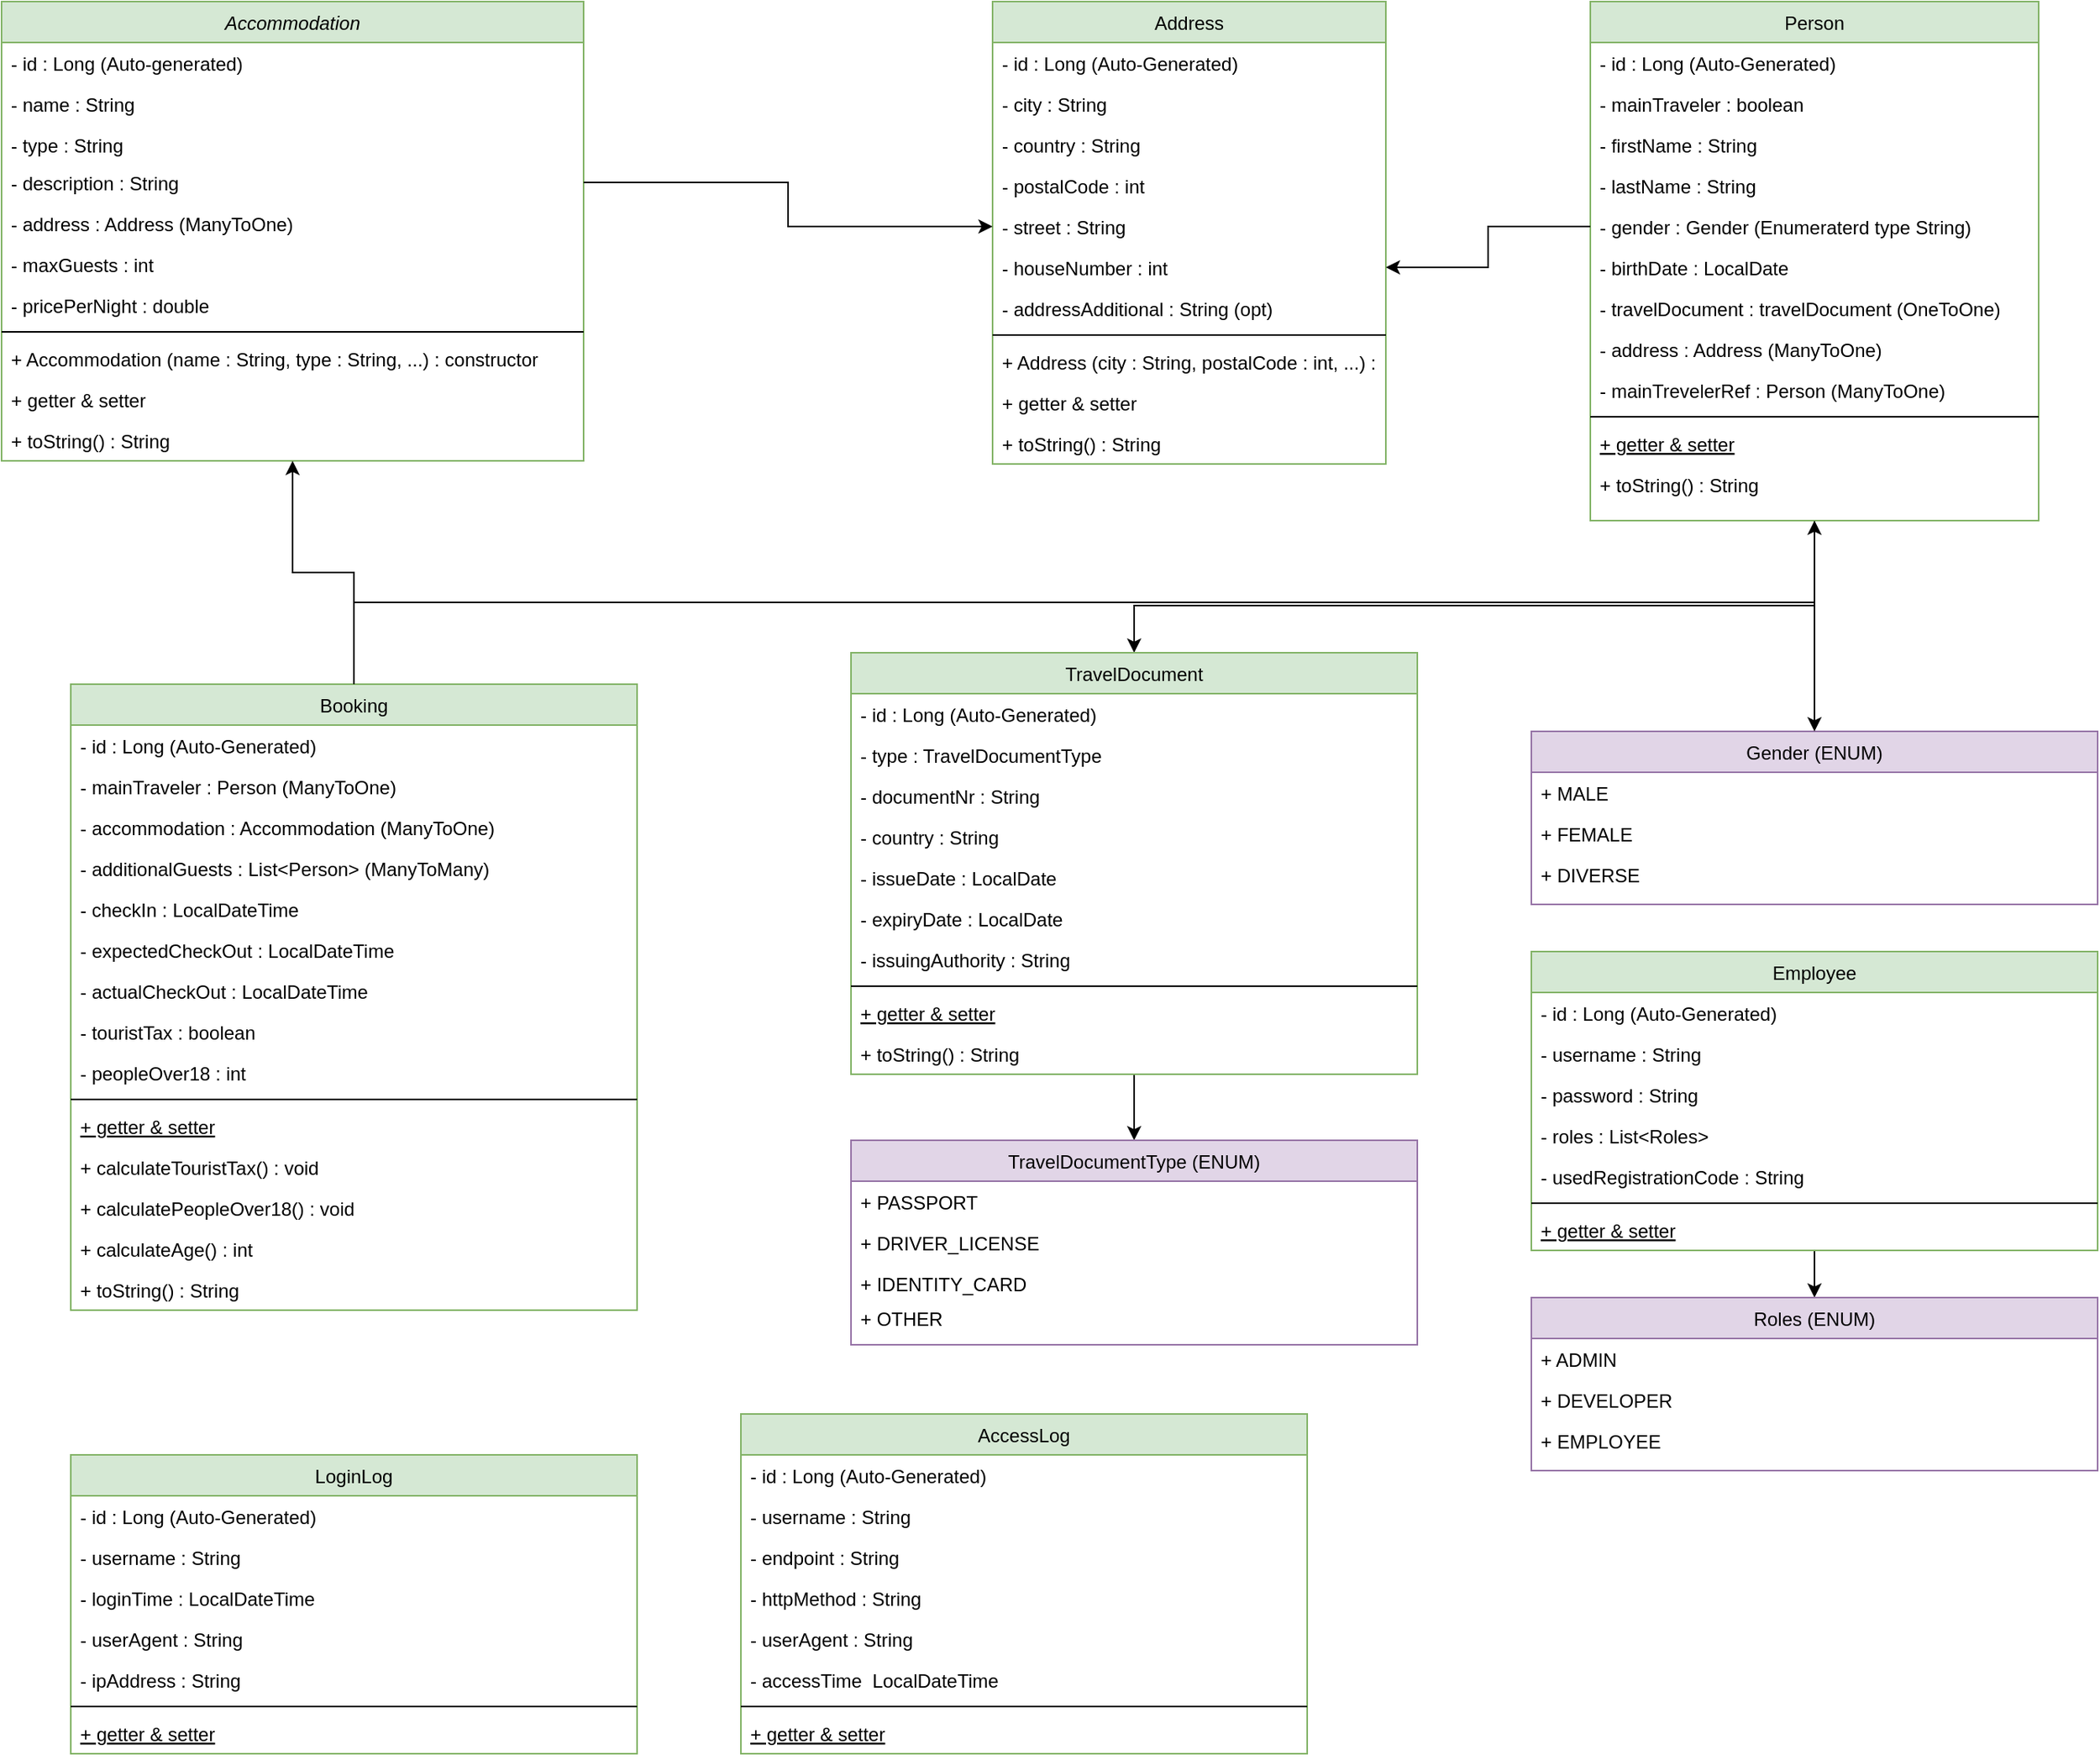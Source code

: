 <mxfile scale="1" border="0" version="24.7.5">
  <diagram id="C5RBs43oDa-KdzZeNtuy" name="Page-1">
    <mxGraphModel dx="2074" dy="1149" grid="1" gridSize="10" guides="1" tooltips="1" connect="1" arrows="1" fold="1" page="1" pageScale="1" pageWidth="827" pageHeight="1169" math="0" shadow="0">
      <root>
        <mxCell id="WIyWlLk6GJQsqaUBKTNV-0" />
        <mxCell id="WIyWlLk6GJQsqaUBKTNV-1" parent="WIyWlLk6GJQsqaUBKTNV-0" />
        <mxCell id="zkfFHV4jXpPFQw0GAbJ--0" value="Accommodation" style="swimlane;fontStyle=2;align=center;verticalAlign=top;childLayout=stackLayout;horizontal=1;startSize=26;horizontalStack=0;resizeParent=1;resizeLast=0;collapsible=1;marginBottom=0;rounded=0;shadow=0;strokeWidth=1;fillColor=#d5e8d4;strokeColor=#82b366;" parent="WIyWlLk6GJQsqaUBKTNV-1" vertex="1">
          <mxGeometry x="10" y="26" width="370" height="292" as="geometry">
            <mxRectangle x="230" y="140" width="160" height="26" as="alternateBounds" />
          </mxGeometry>
        </mxCell>
        <mxCell id="zkfFHV4jXpPFQw0GAbJ--1" value="- id : Long (Auto-generated)&#xa;&#xa;" style="text;align=left;verticalAlign=top;spacingLeft=4;spacingRight=4;overflow=hidden;rotatable=0;points=[[0,0.5],[1,0.5]];portConstraint=eastwest;" parent="zkfFHV4jXpPFQw0GAbJ--0" vertex="1">
          <mxGeometry y="26" width="370" height="26" as="geometry" />
        </mxCell>
        <mxCell id="zkfFHV4jXpPFQw0GAbJ--2" value="- name : String" style="text;align=left;verticalAlign=top;spacingLeft=4;spacingRight=4;overflow=hidden;rotatable=0;points=[[0,0.5],[1,0.5]];portConstraint=eastwest;rounded=0;shadow=0;html=0;" parent="zkfFHV4jXpPFQw0GAbJ--0" vertex="1">
          <mxGeometry y="52" width="370" height="26" as="geometry" />
        </mxCell>
        <mxCell id="zkfFHV4jXpPFQw0GAbJ--3" value="- type : String" style="text;align=left;verticalAlign=top;spacingLeft=4;spacingRight=4;overflow=hidden;rotatable=0;points=[[0,0.5],[1,0.5]];portConstraint=eastwest;rounded=0;shadow=0;html=0;" parent="zkfFHV4jXpPFQw0GAbJ--0" vertex="1">
          <mxGeometry y="78" width="370" height="24" as="geometry" />
        </mxCell>
        <mxCell id="lRpwmT4PMg6yvVuO-Ubb-0" value="- description : String" style="text;align=left;verticalAlign=top;spacingLeft=4;spacingRight=4;overflow=hidden;rotatable=0;points=[[0,0.5],[1,0.5]];portConstraint=eastwest;rounded=0;shadow=0;html=0;" parent="zkfFHV4jXpPFQw0GAbJ--0" vertex="1">
          <mxGeometry y="102" width="370" height="26" as="geometry" />
        </mxCell>
        <mxCell id="lRpwmT4PMg6yvVuO-Ubb-1" value="- address : Address (ManyToOne)" style="text;align=left;verticalAlign=top;spacingLeft=4;spacingRight=4;overflow=hidden;rotatable=0;points=[[0,0.5],[1,0.5]];portConstraint=eastwest;rounded=0;shadow=0;html=0;" parent="zkfFHV4jXpPFQw0GAbJ--0" vertex="1">
          <mxGeometry y="128" width="370" height="26" as="geometry" />
        </mxCell>
        <mxCell id="lRpwmT4PMg6yvVuO-Ubb-2" value="- maxGuests : int" style="text;align=left;verticalAlign=top;spacingLeft=4;spacingRight=4;overflow=hidden;rotatable=0;points=[[0,0.5],[1,0.5]];portConstraint=eastwest;rounded=0;shadow=0;html=0;" parent="zkfFHV4jXpPFQw0GAbJ--0" vertex="1">
          <mxGeometry y="154" width="370" height="26" as="geometry" />
        </mxCell>
        <mxCell id="lRpwmT4PMg6yvVuO-Ubb-3" value="- pricePerNight : double" style="text;align=left;verticalAlign=top;spacingLeft=4;spacingRight=4;overflow=hidden;rotatable=0;points=[[0,0.5],[1,0.5]];portConstraint=eastwest;rounded=0;shadow=0;html=0;" parent="zkfFHV4jXpPFQw0GAbJ--0" vertex="1">
          <mxGeometry y="180" width="370" height="26" as="geometry" />
        </mxCell>
        <mxCell id="zkfFHV4jXpPFQw0GAbJ--4" value="" style="line;html=1;strokeWidth=1;align=left;verticalAlign=middle;spacingTop=-1;spacingLeft=3;spacingRight=3;rotatable=0;labelPosition=right;points=[];portConstraint=eastwest;" parent="zkfFHV4jXpPFQw0GAbJ--0" vertex="1">
          <mxGeometry y="206" width="370" height="8" as="geometry" />
        </mxCell>
        <mxCell id="zkfFHV4jXpPFQw0GAbJ--5" value="+ Accommodation (name : String, type : String, ...) : constructor" style="text;align=left;verticalAlign=top;spacingLeft=4;spacingRight=4;overflow=hidden;rotatable=0;points=[[0,0.5],[1,0.5]];portConstraint=eastwest;" parent="zkfFHV4jXpPFQw0GAbJ--0" vertex="1">
          <mxGeometry y="214" width="370" height="26" as="geometry" />
        </mxCell>
        <mxCell id="lRpwmT4PMg6yvVuO-Ubb-4" value="+ getter &amp; setter" style="text;align=left;verticalAlign=top;spacingLeft=4;spacingRight=4;overflow=hidden;rotatable=0;points=[[0,0.5],[1,0.5]];portConstraint=eastwest;" parent="zkfFHV4jXpPFQw0GAbJ--0" vertex="1">
          <mxGeometry y="240" width="370" height="26" as="geometry" />
        </mxCell>
        <mxCell id="lRpwmT4PMg6yvVuO-Ubb-79" value="+ toString() : String" style="text;align=left;verticalAlign=top;spacingLeft=4;spacingRight=4;overflow=hidden;rotatable=0;points=[[0,0.5],[1,0.5]];portConstraint=eastwest;" parent="zkfFHV4jXpPFQw0GAbJ--0" vertex="1">
          <mxGeometry y="266" width="370" height="26" as="geometry" />
        </mxCell>
        <mxCell id="lRpwmT4PMg6yvVuO-Ubb-92" style="edgeStyle=orthogonalEdgeStyle;rounded=0;orthogonalLoop=1;jettySize=auto;html=1;exitX=0.5;exitY=0;exitDx=0;exitDy=0;entryX=0.5;entryY=1;entryDx=0;entryDy=0;" parent="WIyWlLk6GJQsqaUBKTNV-1" source="zkfFHV4jXpPFQw0GAbJ--6" target="zkfFHV4jXpPFQw0GAbJ--0" edge="1">
          <mxGeometry relative="1" as="geometry" />
        </mxCell>
        <mxCell id="zkfFHV4jXpPFQw0GAbJ--6" value="Booking" style="swimlane;fontStyle=0;align=center;verticalAlign=top;childLayout=stackLayout;horizontal=1;startSize=26;horizontalStack=0;resizeParent=1;resizeLast=0;collapsible=1;marginBottom=0;rounded=0;shadow=0;strokeWidth=1;fillColor=#d5e8d4;strokeColor=#82b366;" parent="WIyWlLk6GJQsqaUBKTNV-1" vertex="1">
          <mxGeometry x="54" y="460" width="360" height="398" as="geometry">
            <mxRectangle x="130" y="380" width="160" height="26" as="alternateBounds" />
          </mxGeometry>
        </mxCell>
        <mxCell id="zkfFHV4jXpPFQw0GAbJ--7" value="- id : Long (Auto-Generated)" style="text;align=left;verticalAlign=top;spacingLeft=4;spacingRight=4;overflow=hidden;rotatable=0;points=[[0,0.5],[1,0.5]];portConstraint=eastwest;" parent="zkfFHV4jXpPFQw0GAbJ--6" vertex="1">
          <mxGeometry y="26" width="360" height="26" as="geometry" />
        </mxCell>
        <mxCell id="lRpwmT4PMg6yvVuO-Ubb-8" value="- mainTraveler : Person (ManyToOne)" style="text;align=left;verticalAlign=top;spacingLeft=4;spacingRight=4;overflow=hidden;rotatable=0;points=[[0,0.5],[1,0.5]];portConstraint=eastwest;rounded=0;shadow=0;html=0;" parent="zkfFHV4jXpPFQw0GAbJ--6" vertex="1">
          <mxGeometry y="52" width="360" height="26" as="geometry" />
        </mxCell>
        <mxCell id="zkfFHV4jXpPFQw0GAbJ--8" value="- accommodation : Accommodation (ManyToOne)" style="text;align=left;verticalAlign=top;spacingLeft=4;spacingRight=4;overflow=hidden;rotatable=0;points=[[0,0.5],[1,0.5]];portConstraint=eastwest;rounded=0;shadow=0;html=0;" parent="zkfFHV4jXpPFQw0GAbJ--6" vertex="1">
          <mxGeometry y="78" width="360" height="26" as="geometry" />
        </mxCell>
        <mxCell id="lRpwmT4PMg6yvVuO-Ubb-16" value="- additionalGuests : List&lt;Person&gt; (ManyToMany)" style="text;align=left;verticalAlign=top;spacingLeft=4;spacingRight=4;overflow=hidden;rotatable=0;points=[[0,0.5],[1,0.5]];portConstraint=eastwest;rounded=0;shadow=0;html=0;" parent="zkfFHV4jXpPFQw0GAbJ--6" vertex="1">
          <mxGeometry y="104" width="360" height="26" as="geometry" />
        </mxCell>
        <mxCell id="lRpwmT4PMg6yvVuO-Ubb-26" value="- checkIn : LocalDateTime" style="text;align=left;verticalAlign=top;spacingLeft=4;spacingRight=4;overflow=hidden;rotatable=0;points=[[0,0.5],[1,0.5]];portConstraint=eastwest;rounded=0;shadow=0;html=0;" parent="zkfFHV4jXpPFQw0GAbJ--6" vertex="1">
          <mxGeometry y="130" width="360" height="26" as="geometry" />
        </mxCell>
        <mxCell id="lRpwmT4PMg6yvVuO-Ubb-27" value="- expectedCheckOut : LocalDateTime" style="text;align=left;verticalAlign=top;spacingLeft=4;spacingRight=4;overflow=hidden;rotatable=0;points=[[0,0.5],[1,0.5]];portConstraint=eastwest;rounded=0;shadow=0;html=0;" parent="zkfFHV4jXpPFQw0GAbJ--6" vertex="1">
          <mxGeometry y="156" width="360" height="26" as="geometry" />
        </mxCell>
        <mxCell id="lRpwmT4PMg6yvVuO-Ubb-28" value="- actualCheckOut : LocalDateTime" style="text;align=left;verticalAlign=top;spacingLeft=4;spacingRight=4;overflow=hidden;rotatable=0;points=[[0,0.5],[1,0.5]];portConstraint=eastwest;rounded=0;shadow=0;html=0;" parent="zkfFHV4jXpPFQw0GAbJ--6" vertex="1">
          <mxGeometry y="182" width="360" height="26" as="geometry" />
        </mxCell>
        <mxCell id="lRpwmT4PMg6yvVuO-Ubb-25" value="- touristTax : boolean" style="text;align=left;verticalAlign=top;spacingLeft=4;spacingRight=4;overflow=hidden;rotatable=0;points=[[0,0.5],[1,0.5]];portConstraint=eastwest;rounded=0;shadow=0;html=0;" parent="zkfFHV4jXpPFQw0GAbJ--6" vertex="1">
          <mxGeometry y="208" width="360" height="26" as="geometry" />
        </mxCell>
        <mxCell id="lRpwmT4PMg6yvVuO-Ubb-29" value="- peopleOver18 : int" style="text;align=left;verticalAlign=top;spacingLeft=4;spacingRight=4;overflow=hidden;rotatable=0;points=[[0,0.5],[1,0.5]];portConstraint=eastwest;rounded=0;shadow=0;html=0;" parent="zkfFHV4jXpPFQw0GAbJ--6" vertex="1">
          <mxGeometry y="234" width="360" height="26" as="geometry" />
        </mxCell>
        <mxCell id="zkfFHV4jXpPFQw0GAbJ--9" value="" style="line;html=1;strokeWidth=1;align=left;verticalAlign=middle;spacingTop=-1;spacingLeft=3;spacingRight=3;rotatable=0;labelPosition=right;points=[];portConstraint=eastwest;" parent="zkfFHV4jXpPFQw0GAbJ--6" vertex="1">
          <mxGeometry y="260" width="360" height="8" as="geometry" />
        </mxCell>
        <mxCell id="zkfFHV4jXpPFQw0GAbJ--10" value="+ getter &amp; setter" style="text;align=left;verticalAlign=top;spacingLeft=4;spacingRight=4;overflow=hidden;rotatable=0;points=[[0,0.5],[1,0.5]];portConstraint=eastwest;fontStyle=4" parent="zkfFHV4jXpPFQw0GAbJ--6" vertex="1">
          <mxGeometry y="268" width="360" height="26" as="geometry" />
        </mxCell>
        <mxCell id="zkfFHV4jXpPFQw0GAbJ--11" value="+ calculateTouristTax() : void" style="text;align=left;verticalAlign=top;spacingLeft=4;spacingRight=4;overflow=hidden;rotatable=0;points=[[0,0.5],[1,0.5]];portConstraint=eastwest;" parent="zkfFHV4jXpPFQw0GAbJ--6" vertex="1">
          <mxGeometry y="294" width="360" height="26" as="geometry" />
        </mxCell>
        <mxCell id="lRpwmT4PMg6yvVuO-Ubb-30" value="+ calculatePeopleOver18() : void" style="text;align=left;verticalAlign=top;spacingLeft=4;spacingRight=4;overflow=hidden;rotatable=0;points=[[0,0.5],[1,0.5]];portConstraint=eastwest;" parent="zkfFHV4jXpPFQw0GAbJ--6" vertex="1">
          <mxGeometry y="320" width="360" height="26" as="geometry" />
        </mxCell>
        <mxCell id="lRpwmT4PMg6yvVuO-Ubb-31" value="+ calculateAge() : int&#xa;" style="text;align=left;verticalAlign=top;spacingLeft=4;spacingRight=4;overflow=hidden;rotatable=0;points=[[0,0.5],[1,0.5]];portConstraint=eastwest;" parent="zkfFHV4jXpPFQw0GAbJ--6" vertex="1">
          <mxGeometry y="346" width="360" height="26" as="geometry" />
        </mxCell>
        <mxCell id="lRpwmT4PMg6yvVuO-Ubb-80" value="+ toString() : String" style="text;align=left;verticalAlign=top;spacingLeft=4;spacingRight=4;overflow=hidden;rotatable=0;points=[[0,0.5],[1,0.5]];portConstraint=eastwest;" parent="zkfFHV4jXpPFQw0GAbJ--6" vertex="1">
          <mxGeometry y="372" width="360" height="26" as="geometry" />
        </mxCell>
        <mxCell id="zkfFHV4jXpPFQw0GAbJ--17" value="Address" style="swimlane;fontStyle=0;align=center;verticalAlign=top;childLayout=stackLayout;horizontal=1;startSize=26;horizontalStack=0;resizeParent=1;resizeLast=0;collapsible=1;marginBottom=0;rounded=0;shadow=0;strokeWidth=1;fillColor=#d5e8d4;strokeColor=#82b366;" parent="WIyWlLk6GJQsqaUBKTNV-1" vertex="1">
          <mxGeometry x="640" y="26" width="250" height="294" as="geometry">
            <mxRectangle x="550" y="140" width="160" height="26" as="alternateBounds" />
          </mxGeometry>
        </mxCell>
        <mxCell id="zkfFHV4jXpPFQw0GAbJ--18" value="- id : Long (Auto-Generated)" style="text;align=left;verticalAlign=top;spacingLeft=4;spacingRight=4;overflow=hidden;rotatable=0;points=[[0,0.5],[1,0.5]];portConstraint=eastwest;" parent="zkfFHV4jXpPFQw0GAbJ--17" vertex="1">
          <mxGeometry y="26" width="250" height="26" as="geometry" />
        </mxCell>
        <mxCell id="zkfFHV4jXpPFQw0GAbJ--19" value="- city : String" style="text;align=left;verticalAlign=top;spacingLeft=4;spacingRight=4;overflow=hidden;rotatable=0;points=[[0,0.5],[1,0.5]];portConstraint=eastwest;rounded=0;shadow=0;html=0;" parent="zkfFHV4jXpPFQw0GAbJ--17" vertex="1">
          <mxGeometry y="52" width="250" height="26" as="geometry" />
        </mxCell>
        <mxCell id="1_Q6b2u7YR4gLn_ns1yN-0" value="- country : String" style="text;align=left;verticalAlign=top;spacingLeft=4;spacingRight=4;overflow=hidden;rotatable=0;points=[[0,0.5],[1,0.5]];portConstraint=eastwest;rounded=0;shadow=0;html=0;" vertex="1" parent="zkfFHV4jXpPFQw0GAbJ--17">
          <mxGeometry y="78" width="250" height="26" as="geometry" />
        </mxCell>
        <mxCell id="zkfFHV4jXpPFQw0GAbJ--20" value="- postalCode : int" style="text;align=left;verticalAlign=top;spacingLeft=4;spacingRight=4;overflow=hidden;rotatable=0;points=[[0,0.5],[1,0.5]];portConstraint=eastwest;rounded=0;shadow=0;html=0;" parent="zkfFHV4jXpPFQw0GAbJ--17" vertex="1">
          <mxGeometry y="104" width="250" height="26" as="geometry" />
        </mxCell>
        <mxCell id="zkfFHV4jXpPFQw0GAbJ--21" value="- street : String" style="text;align=left;verticalAlign=top;spacingLeft=4;spacingRight=4;overflow=hidden;rotatable=0;points=[[0,0.5],[1,0.5]];portConstraint=eastwest;rounded=0;shadow=0;html=0;" parent="zkfFHV4jXpPFQw0GAbJ--17" vertex="1">
          <mxGeometry y="130" width="250" height="26" as="geometry" />
        </mxCell>
        <mxCell id="zkfFHV4jXpPFQw0GAbJ--22" value="- houseNumber : int" style="text;align=left;verticalAlign=top;spacingLeft=4;spacingRight=4;overflow=hidden;rotatable=0;points=[[0,0.5],[1,0.5]];portConstraint=eastwest;rounded=0;shadow=0;html=0;" parent="zkfFHV4jXpPFQw0GAbJ--17" vertex="1">
          <mxGeometry y="156" width="250" height="26" as="geometry" />
        </mxCell>
        <mxCell id="lRpwmT4PMg6yvVuO-Ubb-6" value="- addressAdditional : String (opt)" style="text;align=left;verticalAlign=top;spacingLeft=4;spacingRight=4;overflow=hidden;rotatable=0;points=[[0,0.5],[1,0.5]];portConstraint=eastwest;rounded=0;shadow=0;html=0;" parent="zkfFHV4jXpPFQw0GAbJ--17" vertex="1">
          <mxGeometry y="182" width="250" height="26" as="geometry" />
        </mxCell>
        <mxCell id="zkfFHV4jXpPFQw0GAbJ--23" value="" style="line;html=1;strokeWidth=1;align=left;verticalAlign=middle;spacingTop=-1;spacingLeft=3;spacingRight=3;rotatable=0;labelPosition=right;points=[];portConstraint=eastwest;" parent="zkfFHV4jXpPFQw0GAbJ--17" vertex="1">
          <mxGeometry y="208" width="250" height="8" as="geometry" />
        </mxCell>
        <mxCell id="zkfFHV4jXpPFQw0GAbJ--24" value="+ Address (city : String, postalCode : int, ...) : constructor" style="text;align=left;verticalAlign=top;spacingLeft=4;spacingRight=4;overflow=hidden;rotatable=0;points=[[0,0.5],[1,0.5]];portConstraint=eastwest;" parent="zkfFHV4jXpPFQw0GAbJ--17" vertex="1">
          <mxGeometry y="216" width="250" height="26" as="geometry" />
        </mxCell>
        <mxCell id="zkfFHV4jXpPFQw0GAbJ--25" value="+ getter &amp; setter" style="text;align=left;verticalAlign=top;spacingLeft=4;spacingRight=4;overflow=hidden;rotatable=0;points=[[0,0.5],[1,0.5]];portConstraint=eastwest;" parent="zkfFHV4jXpPFQw0GAbJ--17" vertex="1">
          <mxGeometry y="242" width="250" height="26" as="geometry" />
        </mxCell>
        <mxCell id="lRpwmT4PMg6yvVuO-Ubb-7" value="+ toString() : String" style="text;align=left;verticalAlign=top;spacingLeft=4;spacingRight=4;overflow=hidden;rotatable=0;points=[[0,0.5],[1,0.5]];portConstraint=eastwest;" parent="zkfFHV4jXpPFQw0GAbJ--17" vertex="1">
          <mxGeometry y="268" width="250" height="26" as="geometry" />
        </mxCell>
        <mxCell id="lRpwmT4PMg6yvVuO-Ubb-32" value="Gender (ENUM)" style="swimlane;fontStyle=0;align=center;verticalAlign=top;childLayout=stackLayout;horizontal=1;startSize=26;horizontalStack=0;resizeParent=1;resizeLast=0;collapsible=1;marginBottom=0;rounded=0;shadow=0;strokeWidth=1;fillColor=#e1d5e7;strokeColor=#9673a6;" parent="WIyWlLk6GJQsqaUBKTNV-1" vertex="1">
          <mxGeometry x="982.5" y="490" width="360" height="110" as="geometry">
            <mxRectangle x="130" y="380" width="160" height="26" as="alternateBounds" />
          </mxGeometry>
        </mxCell>
        <mxCell id="lRpwmT4PMg6yvVuO-Ubb-33" value="+ MALE" style="text;align=left;verticalAlign=top;spacingLeft=4;spacingRight=4;overflow=hidden;rotatable=0;points=[[0,0.5],[1,0.5]];portConstraint=eastwest;" parent="lRpwmT4PMg6yvVuO-Ubb-32" vertex="1">
          <mxGeometry y="26" width="360" height="26" as="geometry" />
        </mxCell>
        <mxCell id="lRpwmT4PMg6yvVuO-Ubb-34" value="+ FEMALE" style="text;align=left;verticalAlign=top;spacingLeft=4;spacingRight=4;overflow=hidden;rotatable=0;points=[[0,0.5],[1,0.5]];portConstraint=eastwest;rounded=0;shadow=0;html=0;" parent="lRpwmT4PMg6yvVuO-Ubb-32" vertex="1">
          <mxGeometry y="52" width="360" height="26" as="geometry" />
        </mxCell>
        <mxCell id="lRpwmT4PMg6yvVuO-Ubb-35" value="+ DIVERSE" style="text;align=left;verticalAlign=top;spacingLeft=4;spacingRight=4;overflow=hidden;rotatable=0;points=[[0,0.5],[1,0.5]];portConstraint=eastwest;rounded=0;shadow=0;html=0;" parent="lRpwmT4PMg6yvVuO-Ubb-32" vertex="1">
          <mxGeometry y="78" width="360" height="26" as="geometry" />
        </mxCell>
        <mxCell id="lRpwmT4PMg6yvVuO-Ubb-85" style="edgeStyle=orthogonalEdgeStyle;rounded=0;orthogonalLoop=1;jettySize=auto;html=1;exitX=0.5;exitY=1;exitDx=0;exitDy=0;entryX=0.5;entryY=0;entryDx=0;entryDy=0;" parent="WIyWlLk6GJQsqaUBKTNV-1" source="lRpwmT4PMg6yvVuO-Ubb-47" target="lRpwmT4PMg6yvVuO-Ubb-32" edge="1">
          <mxGeometry relative="1" as="geometry" />
        </mxCell>
        <mxCell id="lRpwmT4PMg6yvVuO-Ubb-86" style="edgeStyle=orthogonalEdgeStyle;rounded=0;orthogonalLoop=1;jettySize=auto;html=1;exitX=0.5;exitY=1;exitDx=0;exitDy=0;entryX=0.5;entryY=0;entryDx=0;entryDy=0;" parent="WIyWlLk6GJQsqaUBKTNV-1" source="lRpwmT4PMg6yvVuO-Ubb-47" target="lRpwmT4PMg6yvVuO-Ubb-64" edge="1">
          <mxGeometry relative="1" as="geometry">
            <Array as="points">
              <mxPoint x="1163" y="410" />
              <mxPoint x="730" y="410" />
            </Array>
          </mxGeometry>
        </mxCell>
        <mxCell id="lRpwmT4PMg6yvVuO-Ubb-47" value="Person" style="swimlane;fontStyle=0;align=center;verticalAlign=top;childLayout=stackLayout;horizontal=1;startSize=26;horizontalStack=0;resizeParent=1;resizeLast=0;collapsible=1;marginBottom=0;rounded=0;shadow=0;strokeWidth=1;fillColor=#d5e8d4;strokeColor=#82b366;" parent="WIyWlLk6GJQsqaUBKTNV-1" vertex="1">
          <mxGeometry x="1020" y="26" width="285" height="330" as="geometry">
            <mxRectangle x="130" y="380" width="160" height="26" as="alternateBounds" />
          </mxGeometry>
        </mxCell>
        <mxCell id="lRpwmT4PMg6yvVuO-Ubb-48" value="- id : Long (Auto-Generated)" style="text;align=left;verticalAlign=top;spacingLeft=4;spacingRight=4;overflow=hidden;rotatable=0;points=[[0,0.5],[1,0.5]];portConstraint=eastwest;" parent="lRpwmT4PMg6yvVuO-Ubb-47" vertex="1">
          <mxGeometry y="26" width="285" height="26" as="geometry" />
        </mxCell>
        <mxCell id="lRpwmT4PMg6yvVuO-Ubb-49" value="- mainTraveler : boolean" style="text;align=left;verticalAlign=top;spacingLeft=4;spacingRight=4;overflow=hidden;rotatable=0;points=[[0,0.5],[1,0.5]];portConstraint=eastwest;rounded=0;shadow=0;html=0;" parent="lRpwmT4PMg6yvVuO-Ubb-47" vertex="1">
          <mxGeometry y="52" width="285" height="26" as="geometry" />
        </mxCell>
        <mxCell id="lRpwmT4PMg6yvVuO-Ubb-50" value="- firstName : String" style="text;align=left;verticalAlign=top;spacingLeft=4;spacingRight=4;overflow=hidden;rotatable=0;points=[[0,0.5],[1,0.5]];portConstraint=eastwest;rounded=0;shadow=0;html=0;" parent="lRpwmT4PMg6yvVuO-Ubb-47" vertex="1">
          <mxGeometry y="78" width="285" height="26" as="geometry" />
        </mxCell>
        <mxCell id="lRpwmT4PMg6yvVuO-Ubb-51" value="- lastName : String" style="text;align=left;verticalAlign=top;spacingLeft=4;spacingRight=4;overflow=hidden;rotatable=0;points=[[0,0.5],[1,0.5]];portConstraint=eastwest;rounded=0;shadow=0;html=0;" parent="lRpwmT4PMg6yvVuO-Ubb-47" vertex="1">
          <mxGeometry y="104" width="285" height="26" as="geometry" />
        </mxCell>
        <mxCell id="lRpwmT4PMg6yvVuO-Ubb-52" value="- gender : Gender (Enumeraterd type String)" style="text;align=left;verticalAlign=top;spacingLeft=4;spacingRight=4;overflow=hidden;rotatable=0;points=[[0,0.5],[1,0.5]];portConstraint=eastwest;rounded=0;shadow=0;html=0;" parent="lRpwmT4PMg6yvVuO-Ubb-47" vertex="1">
          <mxGeometry y="130" width="285" height="26" as="geometry" />
        </mxCell>
        <mxCell id="lRpwmT4PMg6yvVuO-Ubb-53" value="- birthDate : LocalDate" style="text;align=left;verticalAlign=top;spacingLeft=4;spacingRight=4;overflow=hidden;rotatable=0;points=[[0,0.5],[1,0.5]];portConstraint=eastwest;rounded=0;shadow=0;html=0;" parent="lRpwmT4PMg6yvVuO-Ubb-47" vertex="1">
          <mxGeometry y="156" width="285" height="26" as="geometry" />
        </mxCell>
        <mxCell id="lRpwmT4PMg6yvVuO-Ubb-54" value="- travelDocument : travelDocument (OneToOne)" style="text;align=left;verticalAlign=top;spacingLeft=4;spacingRight=4;overflow=hidden;rotatable=0;points=[[0,0.5],[1,0.5]];portConstraint=eastwest;rounded=0;shadow=0;html=0;" parent="lRpwmT4PMg6yvVuO-Ubb-47" vertex="1">
          <mxGeometry y="182" width="285" height="26" as="geometry" />
        </mxCell>
        <mxCell id="lRpwmT4PMg6yvVuO-Ubb-55" value="- address : Address (ManyToOne)" style="text;align=left;verticalAlign=top;spacingLeft=4;spacingRight=4;overflow=hidden;rotatable=0;points=[[0,0.5],[1,0.5]];portConstraint=eastwest;rounded=0;shadow=0;html=0;" parent="lRpwmT4PMg6yvVuO-Ubb-47" vertex="1">
          <mxGeometry y="208" width="285" height="26" as="geometry" />
        </mxCell>
        <mxCell id="lRpwmT4PMg6yvVuO-Ubb-56" value="- mainTrevelerRef : Person (ManyToOne)" style="text;align=left;verticalAlign=top;spacingLeft=4;spacingRight=4;overflow=hidden;rotatable=0;points=[[0,0.5],[1,0.5]];portConstraint=eastwest;rounded=0;shadow=0;html=0;" parent="lRpwmT4PMg6yvVuO-Ubb-47" vertex="1">
          <mxGeometry y="234" width="285" height="26" as="geometry" />
        </mxCell>
        <mxCell id="lRpwmT4PMg6yvVuO-Ubb-57" value="" style="line;html=1;strokeWidth=1;align=left;verticalAlign=middle;spacingTop=-1;spacingLeft=3;spacingRight=3;rotatable=0;labelPosition=right;points=[];portConstraint=eastwest;" parent="lRpwmT4PMg6yvVuO-Ubb-47" vertex="1">
          <mxGeometry y="260" width="285" height="8" as="geometry" />
        </mxCell>
        <mxCell id="lRpwmT4PMg6yvVuO-Ubb-58" value="+ getter &amp; setter" style="text;align=left;verticalAlign=top;spacingLeft=4;spacingRight=4;overflow=hidden;rotatable=0;points=[[0,0.5],[1,0.5]];portConstraint=eastwest;fontStyle=4" parent="lRpwmT4PMg6yvVuO-Ubb-47" vertex="1">
          <mxGeometry y="268" width="285" height="26" as="geometry" />
        </mxCell>
        <mxCell id="lRpwmT4PMg6yvVuO-Ubb-62" value="+ toString() : String" style="text;align=left;verticalAlign=top;spacingLeft=4;spacingRight=4;overflow=hidden;rotatable=0;points=[[0,0.5],[1,0.5]];portConstraint=eastwest;" parent="lRpwmT4PMg6yvVuO-Ubb-47" vertex="1">
          <mxGeometry y="294" width="285" height="26" as="geometry" />
        </mxCell>
        <mxCell id="m50Kii-da7iGsxnIqlY9-5" style="edgeStyle=orthogonalEdgeStyle;rounded=0;orthogonalLoop=1;jettySize=auto;html=1;exitX=0.5;exitY=1;exitDx=0;exitDy=0;entryX=0.5;entryY=0;entryDx=0;entryDy=0;" parent="WIyWlLk6GJQsqaUBKTNV-1" source="lRpwmT4PMg6yvVuO-Ubb-64" target="m50Kii-da7iGsxnIqlY9-0" edge="1">
          <mxGeometry relative="1" as="geometry" />
        </mxCell>
        <mxCell id="lRpwmT4PMg6yvVuO-Ubb-64" value="TravelDocument" style="swimlane;fontStyle=0;align=center;verticalAlign=top;childLayout=stackLayout;horizontal=1;startSize=26;horizontalStack=0;resizeParent=1;resizeLast=0;collapsible=1;marginBottom=0;rounded=0;shadow=0;strokeWidth=1;fillColor=#d5e8d4;strokeColor=#82b366;" parent="WIyWlLk6GJQsqaUBKTNV-1" vertex="1">
          <mxGeometry x="550" y="440" width="360" height="268" as="geometry">
            <mxRectangle x="130" y="380" width="160" height="26" as="alternateBounds" />
          </mxGeometry>
        </mxCell>
        <mxCell id="lRpwmT4PMg6yvVuO-Ubb-65" value="- id : Long (Auto-Generated)" style="text;align=left;verticalAlign=top;spacingLeft=4;spacingRight=4;overflow=hidden;rotatable=0;points=[[0,0.5],[1,0.5]];portConstraint=eastwest;" parent="lRpwmT4PMg6yvVuO-Ubb-64" vertex="1">
          <mxGeometry y="26" width="360" height="26" as="geometry" />
        </mxCell>
        <mxCell id="lRpwmT4PMg6yvVuO-Ubb-66" value="- type : TravelDocumentType" style="text;align=left;verticalAlign=top;spacingLeft=4;spacingRight=4;overflow=hidden;rotatable=0;points=[[0,0.5],[1,0.5]];portConstraint=eastwest;rounded=0;shadow=0;html=0;" parent="lRpwmT4PMg6yvVuO-Ubb-64" vertex="1">
          <mxGeometry y="52" width="360" height="26" as="geometry" />
        </mxCell>
        <mxCell id="m50Kii-da7iGsxnIqlY9-6" value="- documentNr : String" style="text;align=left;verticalAlign=top;spacingLeft=4;spacingRight=4;overflow=hidden;rotatable=0;points=[[0,0.5],[1,0.5]];portConstraint=eastwest;rounded=0;shadow=0;html=0;" parent="lRpwmT4PMg6yvVuO-Ubb-64" vertex="1">
          <mxGeometry y="78" width="360" height="26" as="geometry" />
        </mxCell>
        <mxCell id="lRpwmT4PMg6yvVuO-Ubb-67" value="- country : String" style="text;align=left;verticalAlign=top;spacingLeft=4;spacingRight=4;overflow=hidden;rotatable=0;points=[[0,0.5],[1,0.5]];portConstraint=eastwest;rounded=0;shadow=0;html=0;" parent="lRpwmT4PMg6yvVuO-Ubb-64" vertex="1">
          <mxGeometry y="104" width="360" height="26" as="geometry" />
        </mxCell>
        <mxCell id="lRpwmT4PMg6yvVuO-Ubb-68" value="- issueDate : LocalDate&#xa;" style="text;align=left;verticalAlign=top;spacingLeft=4;spacingRight=4;overflow=hidden;rotatable=0;points=[[0,0.5],[1,0.5]];portConstraint=eastwest;rounded=0;shadow=0;html=0;" parent="lRpwmT4PMg6yvVuO-Ubb-64" vertex="1">
          <mxGeometry y="130" width="360" height="26" as="geometry" />
        </mxCell>
        <mxCell id="m50Kii-da7iGsxnIqlY9-7" value="- expiryDate : LocalDate" style="text;align=left;verticalAlign=top;spacingLeft=4;spacingRight=4;overflow=hidden;rotatable=0;points=[[0,0.5],[1,0.5]];portConstraint=eastwest;rounded=0;shadow=0;html=0;" parent="lRpwmT4PMg6yvVuO-Ubb-64" vertex="1">
          <mxGeometry y="156" width="360" height="26" as="geometry" />
        </mxCell>
        <mxCell id="lRpwmT4PMg6yvVuO-Ubb-69" value="- issuingAuthority : String" style="text;align=left;verticalAlign=top;spacingLeft=4;spacingRight=4;overflow=hidden;rotatable=0;points=[[0,0.5],[1,0.5]];portConstraint=eastwest;rounded=0;shadow=0;html=0;" parent="lRpwmT4PMg6yvVuO-Ubb-64" vertex="1">
          <mxGeometry y="182" width="360" height="26" as="geometry" />
        </mxCell>
        <mxCell id="lRpwmT4PMg6yvVuO-Ubb-74" value="" style="line;html=1;strokeWidth=1;align=left;verticalAlign=middle;spacingTop=-1;spacingLeft=3;spacingRight=3;rotatable=0;labelPosition=right;points=[];portConstraint=eastwest;" parent="lRpwmT4PMg6yvVuO-Ubb-64" vertex="1">
          <mxGeometry y="208" width="360" height="8" as="geometry" />
        </mxCell>
        <mxCell id="lRpwmT4PMg6yvVuO-Ubb-75" value="+ getter &amp; setter" style="text;align=left;verticalAlign=top;spacingLeft=4;spacingRight=4;overflow=hidden;rotatable=0;points=[[0,0.5],[1,0.5]];portConstraint=eastwest;fontStyle=4" parent="lRpwmT4PMg6yvVuO-Ubb-64" vertex="1">
          <mxGeometry y="216" width="360" height="26" as="geometry" />
        </mxCell>
        <mxCell id="lRpwmT4PMg6yvVuO-Ubb-81" value="+ toString() : String" style="text;align=left;verticalAlign=top;spacingLeft=4;spacingRight=4;overflow=hidden;rotatable=0;points=[[0,0.5],[1,0.5]];portConstraint=eastwest;" parent="lRpwmT4PMg6yvVuO-Ubb-64" vertex="1">
          <mxGeometry y="242" width="360" height="26" as="geometry" />
        </mxCell>
        <mxCell id="lRpwmT4PMg6yvVuO-Ubb-87" style="edgeStyle=orthogonalEdgeStyle;rounded=0;orthogonalLoop=1;jettySize=auto;html=1;exitX=0;exitY=0.5;exitDx=0;exitDy=0;entryX=1;entryY=0.5;entryDx=0;entryDy=0;" parent="WIyWlLk6GJQsqaUBKTNV-1" source="lRpwmT4PMg6yvVuO-Ubb-52" target="zkfFHV4jXpPFQw0GAbJ--22" edge="1">
          <mxGeometry relative="1" as="geometry" />
        </mxCell>
        <mxCell id="lRpwmT4PMg6yvVuO-Ubb-89" style="edgeStyle=orthogonalEdgeStyle;rounded=0;orthogonalLoop=1;jettySize=auto;html=1;exitX=1;exitY=0.5;exitDx=0;exitDy=0;entryX=0;entryY=0.5;entryDx=0;entryDy=0;" parent="WIyWlLk6GJQsqaUBKTNV-1" source="lRpwmT4PMg6yvVuO-Ubb-0" target="zkfFHV4jXpPFQw0GAbJ--21" edge="1">
          <mxGeometry relative="1" as="geometry">
            <mxPoint x="630" y="141" as="targetPoint" />
          </mxGeometry>
        </mxCell>
        <mxCell id="lRpwmT4PMg6yvVuO-Ubb-90" style="edgeStyle=orthogonalEdgeStyle;rounded=0;orthogonalLoop=1;jettySize=auto;html=1;exitX=0.5;exitY=0;exitDx=0;exitDy=0;entryX=0.5;entryY=1;entryDx=0;entryDy=0;" parent="WIyWlLk6GJQsqaUBKTNV-1" source="zkfFHV4jXpPFQw0GAbJ--6" target="lRpwmT4PMg6yvVuO-Ubb-47" edge="1">
          <mxGeometry relative="1" as="geometry" />
        </mxCell>
        <mxCell id="m50Kii-da7iGsxnIqlY9-0" value="TravelDocumentType (ENUM)" style="swimlane;fontStyle=0;align=center;verticalAlign=top;childLayout=stackLayout;horizontal=1;startSize=26;horizontalStack=0;resizeParent=1;resizeLast=0;collapsible=1;marginBottom=0;rounded=0;shadow=0;strokeWidth=1;fillColor=#e1d5e7;strokeColor=#9673a6;" parent="WIyWlLk6GJQsqaUBKTNV-1" vertex="1">
          <mxGeometry x="550" y="750" width="360" height="130" as="geometry">
            <mxRectangle x="130" y="380" width="160" height="26" as="alternateBounds" />
          </mxGeometry>
        </mxCell>
        <mxCell id="m50Kii-da7iGsxnIqlY9-1" value="+ PASSPORT" style="text;align=left;verticalAlign=top;spacingLeft=4;spacingRight=4;overflow=hidden;rotatable=0;points=[[0,0.5],[1,0.5]];portConstraint=eastwest;" parent="m50Kii-da7iGsxnIqlY9-0" vertex="1">
          <mxGeometry y="26" width="360" height="26" as="geometry" />
        </mxCell>
        <mxCell id="m50Kii-da7iGsxnIqlY9-2" value="+ DRIVER_LICENSE" style="text;align=left;verticalAlign=top;spacingLeft=4;spacingRight=4;overflow=hidden;rotatable=0;points=[[0,0.5],[1,0.5]];portConstraint=eastwest;rounded=0;shadow=0;html=0;" parent="m50Kii-da7iGsxnIqlY9-0" vertex="1">
          <mxGeometry y="52" width="360" height="26" as="geometry" />
        </mxCell>
        <mxCell id="m50Kii-da7iGsxnIqlY9-4" value="+ IDENTITY_CARD" style="text;align=left;verticalAlign=top;spacingLeft=4;spacingRight=4;overflow=hidden;rotatable=0;points=[[0,0.5],[1,0.5]];portConstraint=eastwest;rounded=0;shadow=0;html=0;" parent="m50Kii-da7iGsxnIqlY9-0" vertex="1">
          <mxGeometry y="78" width="360" height="22" as="geometry" />
        </mxCell>
        <mxCell id="m50Kii-da7iGsxnIqlY9-3" value="+ OTHER" style="text;align=left;verticalAlign=top;spacingLeft=4;spacingRight=4;overflow=hidden;rotatable=0;points=[[0,0.5],[1,0.5]];portConstraint=eastwest;rounded=0;shadow=0;html=0;" parent="m50Kii-da7iGsxnIqlY9-0" vertex="1">
          <mxGeometry y="100" width="360" height="26" as="geometry" />
        </mxCell>
        <mxCell id="1_Q6b2u7YR4gLn_ns1yN-18" style="edgeStyle=orthogonalEdgeStyle;rounded=0;orthogonalLoop=1;jettySize=auto;html=1;exitX=0.5;exitY=1;exitDx=0;exitDy=0;entryX=0.5;entryY=0;entryDx=0;entryDy=0;" edge="1" parent="WIyWlLk6GJQsqaUBKTNV-1" source="1_Q6b2u7YR4gLn_ns1yN-1" target="1_Q6b2u7YR4gLn_ns1yN-13">
          <mxGeometry relative="1" as="geometry" />
        </mxCell>
        <mxCell id="1_Q6b2u7YR4gLn_ns1yN-1" value="Employee" style="swimlane;fontStyle=0;align=center;verticalAlign=top;childLayout=stackLayout;horizontal=1;startSize=26;horizontalStack=0;resizeParent=1;resizeLast=0;collapsible=1;marginBottom=0;rounded=0;shadow=0;strokeWidth=1;fillColor=#d5e8d4;strokeColor=#82b366;" vertex="1" parent="WIyWlLk6GJQsqaUBKTNV-1">
          <mxGeometry x="982.5" y="630" width="360" height="190" as="geometry">
            <mxRectangle x="130" y="380" width="160" height="26" as="alternateBounds" />
          </mxGeometry>
        </mxCell>
        <mxCell id="1_Q6b2u7YR4gLn_ns1yN-2" value="- id : Long (Auto-Generated)" style="text;align=left;verticalAlign=top;spacingLeft=4;spacingRight=4;overflow=hidden;rotatable=0;points=[[0,0.5],[1,0.5]];portConstraint=eastwest;" vertex="1" parent="1_Q6b2u7YR4gLn_ns1yN-1">
          <mxGeometry y="26" width="360" height="26" as="geometry" />
        </mxCell>
        <mxCell id="1_Q6b2u7YR4gLn_ns1yN-3" value="- username : String" style="text;align=left;verticalAlign=top;spacingLeft=4;spacingRight=4;overflow=hidden;rotatable=0;points=[[0,0.5],[1,0.5]];portConstraint=eastwest;rounded=0;shadow=0;html=0;" vertex="1" parent="1_Q6b2u7YR4gLn_ns1yN-1">
          <mxGeometry y="52" width="360" height="26" as="geometry" />
        </mxCell>
        <mxCell id="1_Q6b2u7YR4gLn_ns1yN-4" value="- password : String" style="text;align=left;verticalAlign=top;spacingLeft=4;spacingRight=4;overflow=hidden;rotatable=0;points=[[0,0.5],[1,0.5]];portConstraint=eastwest;rounded=0;shadow=0;html=0;" vertex="1" parent="1_Q6b2u7YR4gLn_ns1yN-1">
          <mxGeometry y="78" width="360" height="26" as="geometry" />
        </mxCell>
        <mxCell id="1_Q6b2u7YR4gLn_ns1yN-5" value="- roles : List&lt;Roles&gt;" style="text;align=left;verticalAlign=top;spacingLeft=4;spacingRight=4;overflow=hidden;rotatable=0;points=[[0,0.5],[1,0.5]];portConstraint=eastwest;rounded=0;shadow=0;html=0;" vertex="1" parent="1_Q6b2u7YR4gLn_ns1yN-1">
          <mxGeometry y="104" width="360" height="26" as="geometry" />
        </mxCell>
        <mxCell id="1_Q6b2u7YR4gLn_ns1yN-19" value="- usedRegistrationCode : String" style="text;align=left;verticalAlign=top;spacingLeft=4;spacingRight=4;overflow=hidden;rotatable=0;points=[[0,0.5],[1,0.5]];portConstraint=eastwest;rounded=0;shadow=0;html=0;" vertex="1" parent="1_Q6b2u7YR4gLn_ns1yN-1">
          <mxGeometry y="130" width="360" height="26" as="geometry" />
        </mxCell>
        <mxCell id="1_Q6b2u7YR4gLn_ns1yN-9" value="" style="line;html=1;strokeWidth=1;align=left;verticalAlign=middle;spacingTop=-1;spacingLeft=3;spacingRight=3;rotatable=0;labelPosition=right;points=[];portConstraint=eastwest;" vertex="1" parent="1_Q6b2u7YR4gLn_ns1yN-1">
          <mxGeometry y="156" width="360" height="8" as="geometry" />
        </mxCell>
        <mxCell id="1_Q6b2u7YR4gLn_ns1yN-10" value="+ getter &amp; setter" style="text;align=left;verticalAlign=top;spacingLeft=4;spacingRight=4;overflow=hidden;rotatable=0;points=[[0,0.5],[1,0.5]];portConstraint=eastwest;fontStyle=4" vertex="1" parent="1_Q6b2u7YR4gLn_ns1yN-1">
          <mxGeometry y="164" width="360" height="26" as="geometry" />
        </mxCell>
        <mxCell id="1_Q6b2u7YR4gLn_ns1yN-13" value="Roles (ENUM)" style="swimlane;fontStyle=0;align=center;verticalAlign=top;childLayout=stackLayout;horizontal=1;startSize=26;horizontalStack=0;resizeParent=1;resizeLast=0;collapsible=1;marginBottom=0;rounded=0;shadow=0;strokeWidth=1;fillColor=#e1d5e7;strokeColor=#9673a6;" vertex="1" parent="WIyWlLk6GJQsqaUBKTNV-1">
          <mxGeometry x="982.5" y="850" width="360" height="110" as="geometry">
            <mxRectangle x="130" y="380" width="160" height="26" as="alternateBounds" />
          </mxGeometry>
        </mxCell>
        <mxCell id="1_Q6b2u7YR4gLn_ns1yN-14" value="+ ADMIN" style="text;align=left;verticalAlign=top;spacingLeft=4;spacingRight=4;overflow=hidden;rotatable=0;points=[[0,0.5],[1,0.5]];portConstraint=eastwest;" vertex="1" parent="1_Q6b2u7YR4gLn_ns1yN-13">
          <mxGeometry y="26" width="360" height="26" as="geometry" />
        </mxCell>
        <mxCell id="1_Q6b2u7YR4gLn_ns1yN-15" value="+ DEVELOPER" style="text;align=left;verticalAlign=top;spacingLeft=4;spacingRight=4;overflow=hidden;rotatable=0;points=[[0,0.5],[1,0.5]];portConstraint=eastwest;rounded=0;shadow=0;html=0;" vertex="1" parent="1_Q6b2u7YR4gLn_ns1yN-13">
          <mxGeometry y="52" width="360" height="26" as="geometry" />
        </mxCell>
        <mxCell id="1_Q6b2u7YR4gLn_ns1yN-16" value="+ EMPLOYEE" style="text;align=left;verticalAlign=top;spacingLeft=4;spacingRight=4;overflow=hidden;rotatable=0;points=[[0,0.5],[1,0.5]];portConstraint=eastwest;rounded=0;shadow=0;html=0;" vertex="1" parent="1_Q6b2u7YR4gLn_ns1yN-13">
          <mxGeometry y="78" width="360" height="22" as="geometry" />
        </mxCell>
        <mxCell id="1_Q6b2u7YR4gLn_ns1yN-20" value="LoginLog" style="swimlane;fontStyle=0;align=center;verticalAlign=top;childLayout=stackLayout;horizontal=1;startSize=26;horizontalStack=0;resizeParent=1;resizeLast=0;collapsible=1;marginBottom=0;rounded=0;shadow=0;strokeWidth=1;fillColor=#d5e8d4;strokeColor=#82b366;" vertex="1" parent="WIyWlLk6GJQsqaUBKTNV-1">
          <mxGeometry x="54" y="950" width="360" height="190" as="geometry">
            <mxRectangle x="130" y="380" width="160" height="26" as="alternateBounds" />
          </mxGeometry>
        </mxCell>
        <mxCell id="1_Q6b2u7YR4gLn_ns1yN-21" value="- id : Long (Auto-Generated)" style="text;align=left;verticalAlign=top;spacingLeft=4;spacingRight=4;overflow=hidden;rotatable=0;points=[[0,0.5],[1,0.5]];portConstraint=eastwest;" vertex="1" parent="1_Q6b2u7YR4gLn_ns1yN-20">
          <mxGeometry y="26" width="360" height="26" as="geometry" />
        </mxCell>
        <mxCell id="1_Q6b2u7YR4gLn_ns1yN-22" value="- username : String" style="text;align=left;verticalAlign=top;spacingLeft=4;spacingRight=4;overflow=hidden;rotatable=0;points=[[0,0.5],[1,0.5]];portConstraint=eastwest;rounded=0;shadow=0;html=0;" vertex="1" parent="1_Q6b2u7YR4gLn_ns1yN-20">
          <mxGeometry y="52" width="360" height="26" as="geometry" />
        </mxCell>
        <mxCell id="1_Q6b2u7YR4gLn_ns1yN-23" value="- loginTime : LocalDateTime" style="text;align=left;verticalAlign=top;spacingLeft=4;spacingRight=4;overflow=hidden;rotatable=0;points=[[0,0.5],[1,0.5]];portConstraint=eastwest;rounded=0;shadow=0;html=0;" vertex="1" parent="1_Q6b2u7YR4gLn_ns1yN-20">
          <mxGeometry y="78" width="360" height="26" as="geometry" />
        </mxCell>
        <mxCell id="1_Q6b2u7YR4gLn_ns1yN-24" value="- userAgent : String" style="text;align=left;verticalAlign=top;spacingLeft=4;spacingRight=4;overflow=hidden;rotatable=0;points=[[0,0.5],[1,0.5]];portConstraint=eastwest;rounded=0;shadow=0;html=0;" vertex="1" parent="1_Q6b2u7YR4gLn_ns1yN-20">
          <mxGeometry y="104" width="360" height="26" as="geometry" />
        </mxCell>
        <mxCell id="1_Q6b2u7YR4gLn_ns1yN-28" value="- ipAddress : String" style="text;align=left;verticalAlign=top;spacingLeft=4;spacingRight=4;overflow=hidden;rotatable=0;points=[[0,0.5],[1,0.5]];portConstraint=eastwest;rounded=0;shadow=0;html=0;" vertex="1" parent="1_Q6b2u7YR4gLn_ns1yN-20">
          <mxGeometry y="130" width="360" height="26" as="geometry" />
        </mxCell>
        <mxCell id="1_Q6b2u7YR4gLn_ns1yN-26" value="" style="line;html=1;strokeWidth=1;align=left;verticalAlign=middle;spacingTop=-1;spacingLeft=3;spacingRight=3;rotatable=0;labelPosition=right;points=[];portConstraint=eastwest;" vertex="1" parent="1_Q6b2u7YR4gLn_ns1yN-20">
          <mxGeometry y="156" width="360" height="8" as="geometry" />
        </mxCell>
        <mxCell id="1_Q6b2u7YR4gLn_ns1yN-27" value="+ getter &amp; setter" style="text;align=left;verticalAlign=top;spacingLeft=4;spacingRight=4;overflow=hidden;rotatable=0;points=[[0,0.5],[1,0.5]];portConstraint=eastwest;fontStyle=4" vertex="1" parent="1_Q6b2u7YR4gLn_ns1yN-20">
          <mxGeometry y="164" width="360" height="26" as="geometry" />
        </mxCell>
        <mxCell id="1_Q6b2u7YR4gLn_ns1yN-29" value="AccessLog" style="swimlane;fontStyle=0;align=center;verticalAlign=top;childLayout=stackLayout;horizontal=1;startSize=26;horizontalStack=0;resizeParent=1;resizeLast=0;collapsible=1;marginBottom=0;rounded=0;shadow=0;strokeWidth=1;fillColor=#d5e8d4;strokeColor=#82b366;" vertex="1" parent="WIyWlLk6GJQsqaUBKTNV-1">
          <mxGeometry x="480" y="924" width="360" height="216" as="geometry">
            <mxRectangle x="130" y="380" width="160" height="26" as="alternateBounds" />
          </mxGeometry>
        </mxCell>
        <mxCell id="1_Q6b2u7YR4gLn_ns1yN-30" value="- id : Long (Auto-Generated)" style="text;align=left;verticalAlign=top;spacingLeft=4;spacingRight=4;overflow=hidden;rotatable=0;points=[[0,0.5],[1,0.5]];portConstraint=eastwest;" vertex="1" parent="1_Q6b2u7YR4gLn_ns1yN-29">
          <mxGeometry y="26" width="360" height="26" as="geometry" />
        </mxCell>
        <mxCell id="1_Q6b2u7YR4gLn_ns1yN-31" value="- username : String" style="text;align=left;verticalAlign=top;spacingLeft=4;spacingRight=4;overflow=hidden;rotatable=0;points=[[0,0.5],[1,0.5]];portConstraint=eastwest;rounded=0;shadow=0;html=0;" vertex="1" parent="1_Q6b2u7YR4gLn_ns1yN-29">
          <mxGeometry y="52" width="360" height="26" as="geometry" />
        </mxCell>
        <mxCell id="1_Q6b2u7YR4gLn_ns1yN-32" value="- endpoint : String" style="text;align=left;verticalAlign=top;spacingLeft=4;spacingRight=4;overflow=hidden;rotatable=0;points=[[0,0.5],[1,0.5]];portConstraint=eastwest;rounded=0;shadow=0;html=0;" vertex="1" parent="1_Q6b2u7YR4gLn_ns1yN-29">
          <mxGeometry y="78" width="360" height="26" as="geometry" />
        </mxCell>
        <mxCell id="1_Q6b2u7YR4gLn_ns1yN-33" value="- httpMethod : String" style="text;align=left;verticalAlign=top;spacingLeft=4;spacingRight=4;overflow=hidden;rotatable=0;points=[[0,0.5],[1,0.5]];portConstraint=eastwest;rounded=0;shadow=0;html=0;" vertex="1" parent="1_Q6b2u7YR4gLn_ns1yN-29">
          <mxGeometry y="104" width="360" height="26" as="geometry" />
        </mxCell>
        <mxCell id="1_Q6b2u7YR4gLn_ns1yN-34" value="- userAgent : String" style="text;align=left;verticalAlign=top;spacingLeft=4;spacingRight=4;overflow=hidden;rotatable=0;points=[[0,0.5],[1,0.5]];portConstraint=eastwest;rounded=0;shadow=0;html=0;" vertex="1" parent="1_Q6b2u7YR4gLn_ns1yN-29">
          <mxGeometry y="130" width="360" height="26" as="geometry" />
        </mxCell>
        <mxCell id="1_Q6b2u7YR4gLn_ns1yN-37" value="- accessTime  LocalDateTime" style="text;align=left;verticalAlign=top;spacingLeft=4;spacingRight=4;overflow=hidden;rotatable=0;points=[[0,0.5],[1,0.5]];portConstraint=eastwest;rounded=0;shadow=0;html=0;" vertex="1" parent="1_Q6b2u7YR4gLn_ns1yN-29">
          <mxGeometry y="156" width="360" height="26" as="geometry" />
        </mxCell>
        <mxCell id="1_Q6b2u7YR4gLn_ns1yN-35" value="" style="line;html=1;strokeWidth=1;align=left;verticalAlign=middle;spacingTop=-1;spacingLeft=3;spacingRight=3;rotatable=0;labelPosition=right;points=[];portConstraint=eastwest;" vertex="1" parent="1_Q6b2u7YR4gLn_ns1yN-29">
          <mxGeometry y="182" width="360" height="8" as="geometry" />
        </mxCell>
        <mxCell id="1_Q6b2u7YR4gLn_ns1yN-36" value="+ getter &amp; setter" style="text;align=left;verticalAlign=top;spacingLeft=4;spacingRight=4;overflow=hidden;rotatable=0;points=[[0,0.5],[1,0.5]];portConstraint=eastwest;fontStyle=4" vertex="1" parent="1_Q6b2u7YR4gLn_ns1yN-29">
          <mxGeometry y="190" width="360" height="26" as="geometry" />
        </mxCell>
      </root>
    </mxGraphModel>
  </diagram>
</mxfile>
